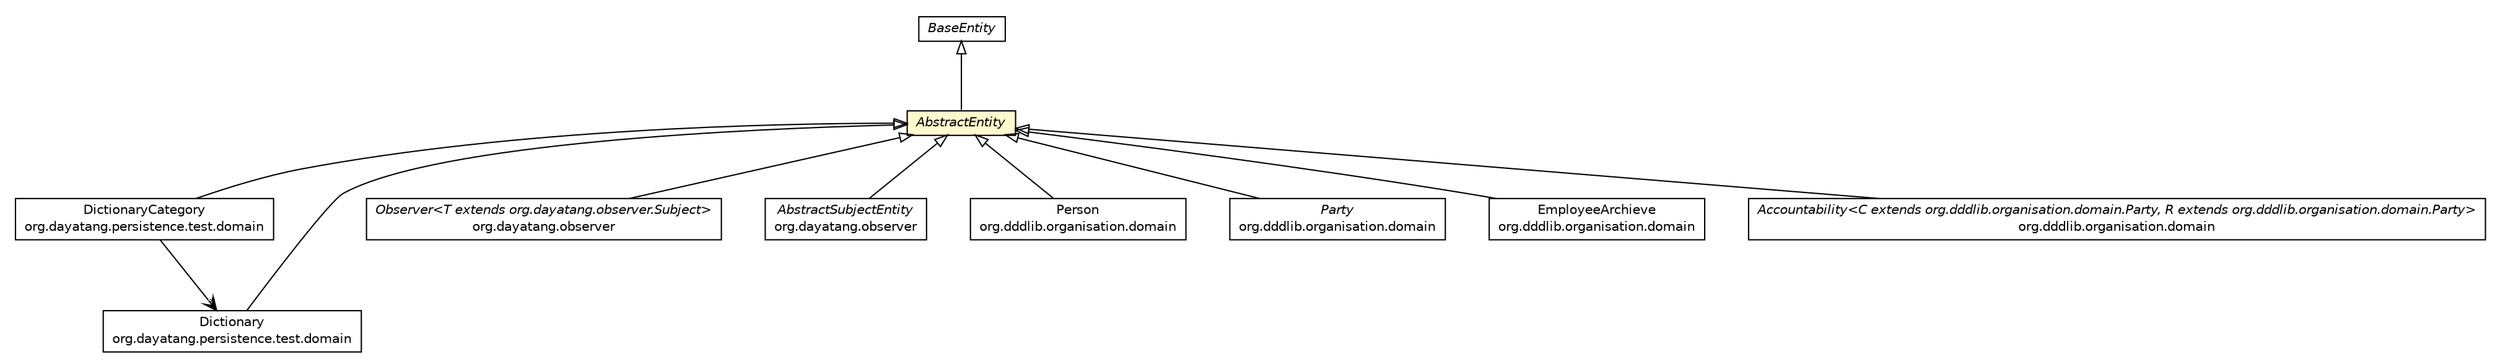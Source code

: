 #!/usr/local/bin/dot
#
# Class diagram 
# Generated by UMLGraph version R5_6_6-8-g8d7759 (http://www.umlgraph.org/)
#

digraph G {
	edge [fontname="Helvetica",fontsize=10,labelfontname="Helvetica",labelfontsize=10];
	node [fontname="Helvetica",fontsize=10,shape=plaintext];
	nodesep=0.25;
	ranksep=0.5;
	// org.dayatang.domain.BaseEntity
	c20720 [label=<<table title="org.dayatang.domain.BaseEntity" border="0" cellborder="1" cellspacing="0" cellpadding="2" port="p" href="./BaseEntity.html">
		<tr><td><table border="0" cellspacing="0" cellpadding="1">
<tr><td align="center" balign="center"><font face="Helvetica-Oblique"> BaseEntity </font></td></tr>
		</table></td></tr>
		</table>>, URL="./BaseEntity.html", fontname="Helvetica", fontcolor="black", fontsize=10.0];
	// org.dayatang.domain.AbstractEntity
	c20721 [label=<<table title="org.dayatang.domain.AbstractEntity" border="0" cellborder="1" cellspacing="0" cellpadding="2" port="p" bgcolor="lemonChiffon" href="./AbstractEntity.html">
		<tr><td><table border="0" cellspacing="0" cellpadding="1">
<tr><td align="center" balign="center"><font face="Helvetica-Oblique"> AbstractEntity </font></td></tr>
		</table></td></tr>
		</table>>, URL="./AbstractEntity.html", fontname="Helvetica", fontcolor="black", fontsize=10.0];
	// org.dayatang.persistence.test.domain.DictionaryCategory
	c20788 [label=<<table title="org.dayatang.persistence.test.domain.DictionaryCategory" border="0" cellborder="1" cellspacing="0" cellpadding="2" port="p" href="../persistence/test/domain/DictionaryCategory.html">
		<tr><td><table border="0" cellspacing="0" cellpadding="1">
<tr><td align="center" balign="center"> DictionaryCategory </td></tr>
<tr><td align="center" balign="center"> org.dayatang.persistence.test.domain </td></tr>
		</table></td></tr>
		</table>>, URL="../persistence/test/domain/DictionaryCategory.html", fontname="Helvetica", fontcolor="black", fontsize=10.0];
	// org.dayatang.persistence.test.domain.Dictionary
	c20789 [label=<<table title="org.dayatang.persistence.test.domain.Dictionary" border="0" cellborder="1" cellspacing="0" cellpadding="2" port="p" href="../persistence/test/domain/Dictionary.html">
		<tr><td><table border="0" cellspacing="0" cellpadding="1">
<tr><td align="center" balign="center"> Dictionary </td></tr>
<tr><td align="center" balign="center"> org.dayatang.persistence.test.domain </td></tr>
		</table></td></tr>
		</table>>, URL="../persistence/test/domain/Dictionary.html", fontname="Helvetica", fontcolor="black", fontsize=10.0];
	// org.dayatang.observer.Observer<T extends org.dayatang.observer.Subject>
	c20853 [label=<<table title="org.dayatang.observer.Observer" border="0" cellborder="1" cellspacing="0" cellpadding="2" port="p" href="../observer/Observer.html">
		<tr><td><table border="0" cellspacing="0" cellpadding="1">
<tr><td align="center" balign="center"><font face="Helvetica-Oblique"> Observer&lt;T extends org.dayatang.observer.Subject&gt; </font></td></tr>
<tr><td align="center" balign="center"> org.dayatang.observer </td></tr>
		</table></td></tr>
		</table>>, URL="../observer/Observer.html", fontname="Helvetica", fontcolor="black", fontsize=10.0];
	// org.dayatang.observer.AbstractSubjectEntity
	c20854 [label=<<table title="org.dayatang.observer.AbstractSubjectEntity" border="0" cellborder="1" cellspacing="0" cellpadding="2" port="p" href="../observer/AbstractSubjectEntity.html">
		<tr><td><table border="0" cellspacing="0" cellpadding="1">
<tr><td align="center" balign="center"><font face="Helvetica-Oblique"> AbstractSubjectEntity </font></td></tr>
<tr><td align="center" balign="center"> org.dayatang.observer </td></tr>
		</table></td></tr>
		</table>>, URL="../observer/AbstractSubjectEntity.html", fontname="Helvetica", fontcolor="black", fontsize=10.0];
	// org.dddlib.organisation.domain.Person
	c20934 [label=<<table title="org.dddlib.organisation.domain.Person" border="0" cellborder="1" cellspacing="0" cellpadding="2" port="p" href="../../dddlib/organisation/domain/Person.html">
		<tr><td><table border="0" cellspacing="0" cellpadding="1">
<tr><td align="center" balign="center"> Person </td></tr>
<tr><td align="center" balign="center"> org.dddlib.organisation.domain </td></tr>
		</table></td></tr>
		</table>>, URL="../../dddlib/organisation/domain/Person.html", fontname="Helvetica", fontcolor="black", fontsize=10.0];
	// org.dddlib.organisation.domain.Party
	c20935 [label=<<table title="org.dddlib.organisation.domain.Party" border="0" cellborder="1" cellspacing="0" cellpadding="2" port="p" href="../../dddlib/organisation/domain/Party.html">
		<tr><td><table border="0" cellspacing="0" cellpadding="1">
<tr><td align="center" balign="center"><font face="Helvetica-Oblique"> Party </font></td></tr>
<tr><td align="center" balign="center"> org.dddlib.organisation.domain </td></tr>
		</table></td></tr>
		</table>>, URL="../../dddlib/organisation/domain/Party.html", fontname="Helvetica", fontcolor="black", fontsize=10.0];
	// org.dddlib.organisation.domain.EmployeeArchieve
	c20942 [label=<<table title="org.dddlib.organisation.domain.EmployeeArchieve" border="0" cellborder="1" cellspacing="0" cellpadding="2" port="p" href="../../dddlib/organisation/domain/EmployeeArchieve.html">
		<tr><td><table border="0" cellspacing="0" cellpadding="1">
<tr><td align="center" balign="center"> EmployeeArchieve </td></tr>
<tr><td align="center" balign="center"> org.dddlib.organisation.domain </td></tr>
		</table></td></tr>
		</table>>, URL="../../dddlib/organisation/domain/EmployeeArchieve.html", fontname="Helvetica", fontcolor="black", fontsize=10.0];
	// org.dddlib.organisation.domain.Accountability<C extends org.dddlib.organisation.domain.Party, R extends org.dddlib.organisation.domain.Party>
	c20948 [label=<<table title="org.dddlib.organisation.domain.Accountability" border="0" cellborder="1" cellspacing="0" cellpadding="2" port="p" href="../../dddlib/organisation/domain/Accountability.html">
		<tr><td><table border="0" cellspacing="0" cellpadding="1">
<tr><td align="center" balign="center"><font face="Helvetica-Oblique"> Accountability&lt;C extends org.dddlib.organisation.domain.Party, R extends org.dddlib.organisation.domain.Party&gt; </font></td></tr>
<tr><td align="center" balign="center"> org.dddlib.organisation.domain </td></tr>
		</table></td></tr>
		</table>>, URL="../../dddlib/organisation/domain/Accountability.html", fontname="Helvetica", fontcolor="black", fontsize=10.0];
	//org.dayatang.domain.AbstractEntity extends org.dayatang.domain.BaseEntity
	c20720:p -> c20721:p [dir=back,arrowtail=empty];
	//org.dayatang.persistence.test.domain.DictionaryCategory extends org.dayatang.domain.AbstractEntity
	c20721:p -> c20788:p [dir=back,arrowtail=empty];
	//org.dayatang.persistence.test.domain.Dictionary extends org.dayatang.domain.AbstractEntity
	c20721:p -> c20789:p [dir=back,arrowtail=empty];
	//org.dayatang.observer.Observer<T extends org.dayatang.observer.Subject> extends org.dayatang.domain.AbstractEntity
	c20721:p -> c20853:p [dir=back,arrowtail=empty];
	//org.dayatang.observer.AbstractSubjectEntity extends org.dayatang.domain.AbstractEntity
	c20721:p -> c20854:p [dir=back,arrowtail=empty];
	//org.dddlib.organisation.domain.Person extends org.dayatang.domain.AbstractEntity
	c20721:p -> c20934:p [dir=back,arrowtail=empty];
	//org.dddlib.organisation.domain.Party extends org.dayatang.domain.AbstractEntity
	c20721:p -> c20935:p [dir=back,arrowtail=empty];
	//org.dddlib.organisation.domain.EmployeeArchieve extends org.dayatang.domain.AbstractEntity
	c20721:p -> c20942:p [dir=back,arrowtail=empty];
	//org.dddlib.organisation.domain.Accountability<C extends org.dddlib.organisation.domain.Party, R extends org.dddlib.organisation.domain.Party> extends org.dayatang.domain.AbstractEntity
	c20721:p -> c20948:p [dir=back,arrowtail=empty];
	// org.dayatang.persistence.test.domain.DictionaryCategory NAVASSOC org.dayatang.persistence.test.domain.Dictionary
	c20788:p -> c20789:p [taillabel="", label=" "headlabel="*", fontname="Helvetica", fontcolor="black", fontsize=10.0, color="black", arrowhead=open];
}

